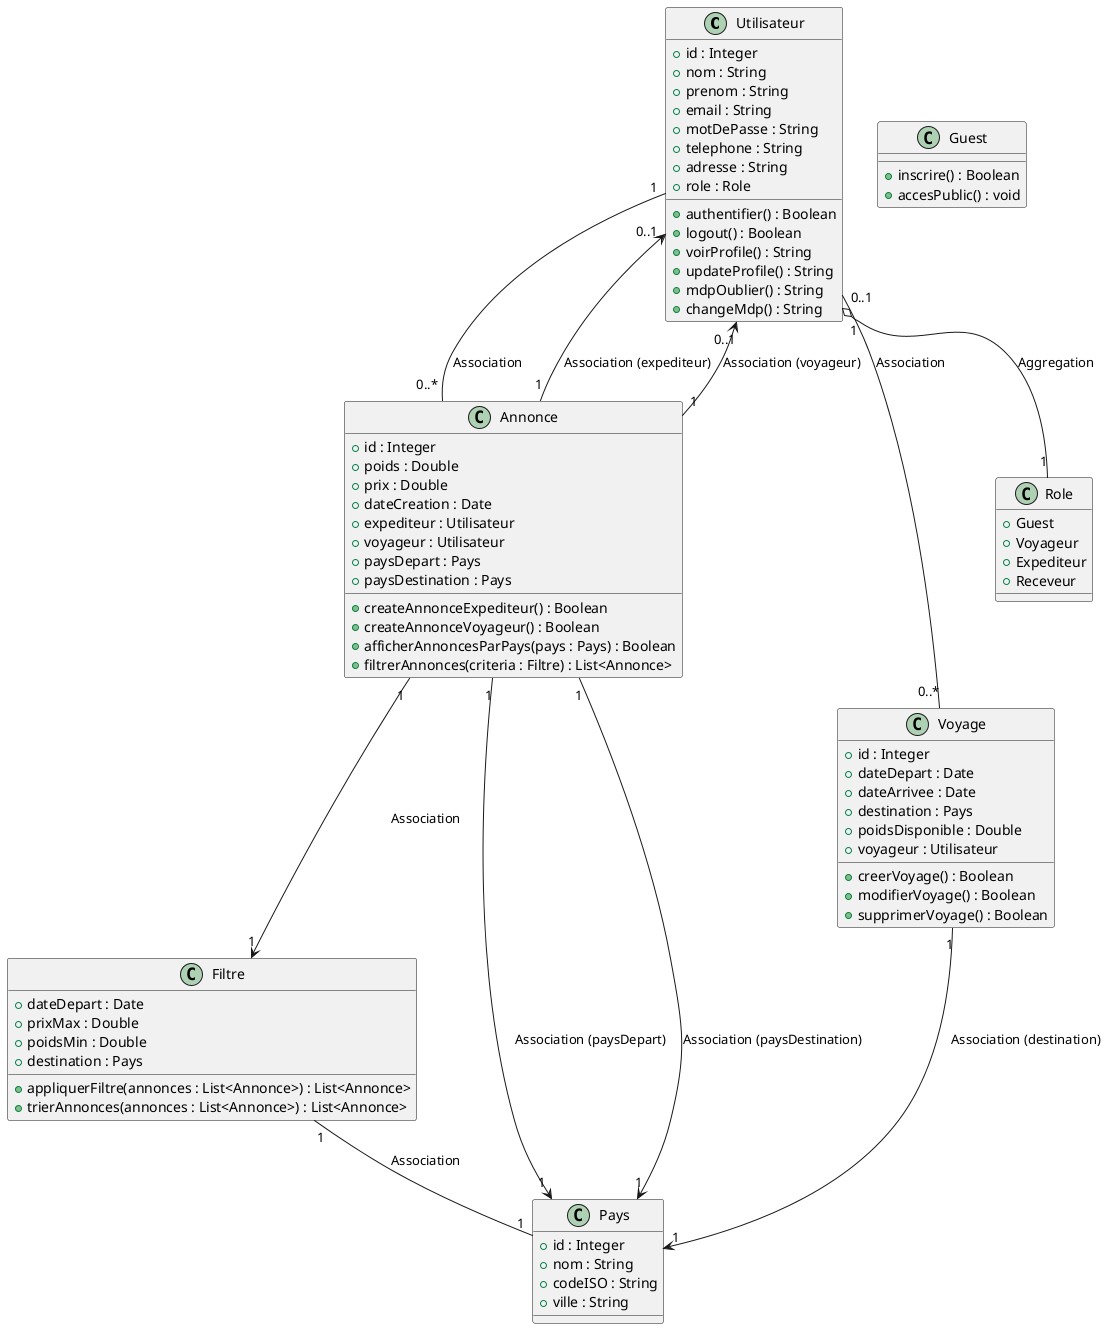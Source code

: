 @startuml
!define Relationship_Association -[hidden]->

class Utilisateur {
    +id : Integer
    +nom : String
    +prenom : String
    +email : String
    +motDePasse : String
    +telephone : String
    +adresse : String
    +role : Role
    +authentifier() : Boolean
    +logout() : Boolean
    +voirProfile() : String
    +updateProfile() : String
    +mdpOublier() : String
    +changeMdp() : String
}

class Annonce {
    +id : Integer
    +poids : Double
    +prix : Double
    +dateCreation : Date
    +expediteur : Utilisateur
    +voyageur : Utilisateur
    +paysDepart : Pays
    +paysDestination : Pays
    +createAnnonceExpediteur() : Boolean
    +createAnnonceVoyageur() : Boolean
    +afficherAnnoncesParPays(pays : Pays) : Boolean
    +filtrerAnnonces(criteria : Filtre) : List<Annonce>
}

class Voyage {
    +id : Integer
    +dateDepart : Date
    +dateArrivee : Date
    +destination : Pays
    +poidsDisponible : Double
    +voyageur : Utilisateur
    +creerVoyage() : Boolean
    +modifierVoyage() : Boolean
    +supprimerVoyage() : Boolean
}

class Filtre {
    +dateDepart : Date
    +prixMax : Double
    +poidsMin : Double
    +destination : Pays
    +appliquerFiltre(annonces : List<Annonce>) : List<Annonce>
    +trierAnnonces(annonces : List<Annonce>) : List<Annonce>
}

class Pays {
    +id : Integer
    +nom : String
    +codeISO : String
    +ville : String
}

class Role {
    +Guest
    +Voyageur
    +Expediteur
    +Receveur
}

class Guest {
    +inscrire() : Boolean
    +accesPublic() : void
}

Utilisateur "1" o-- "1" Role : Aggregation
Utilisateur "1" -- "0..*" Annonce : Association
Annonce "1" --> "1" Pays : Association (paysDepart)
Annonce "1" --> "1" Pays : Association (paysDestination)
Annonce "1" --> "0..1" Utilisateur : Association (expediteur)
Annonce "1" --> "0..1" Utilisateur : Association (voyageur)
Annonce "1" --> "1" Filtre : Association
Utilisateur "0..1" -- "0..*" Voyage : Association
Voyage "1" --> "1" Pays : Association (destination)
Filtre "1" -- "1" Pays : Association

@enduml
